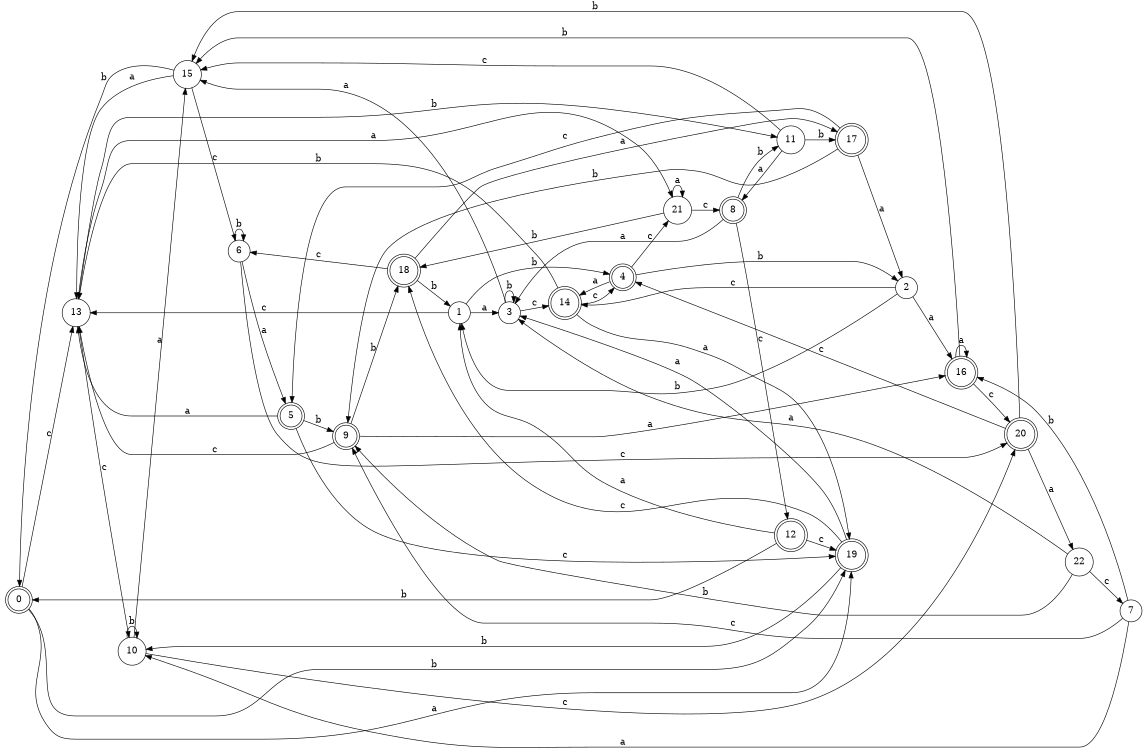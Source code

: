 digraph n19_6 {
__start0 [label="" shape="none"];

rankdir=LR;
size="8,5";

s0 [style="rounded,filled", color="black", fillcolor="white" shape="doublecircle", label="0"];
s1 [style="filled", color="black", fillcolor="white" shape="circle", label="1"];
s2 [style="filled", color="black", fillcolor="white" shape="circle", label="2"];
s3 [style="filled", color="black", fillcolor="white" shape="circle", label="3"];
s4 [style="rounded,filled", color="black", fillcolor="white" shape="doublecircle", label="4"];
s5 [style="rounded,filled", color="black", fillcolor="white" shape="doublecircle", label="5"];
s6 [style="filled", color="black", fillcolor="white" shape="circle", label="6"];
s7 [style="filled", color="black", fillcolor="white" shape="circle", label="7"];
s8 [style="rounded,filled", color="black", fillcolor="white" shape="doublecircle", label="8"];
s9 [style="rounded,filled", color="black", fillcolor="white" shape="doublecircle", label="9"];
s10 [style="filled", color="black", fillcolor="white" shape="circle", label="10"];
s11 [style="filled", color="black", fillcolor="white" shape="circle", label="11"];
s12 [style="rounded,filled", color="black", fillcolor="white" shape="doublecircle", label="12"];
s13 [style="filled", color="black", fillcolor="white" shape="circle", label="13"];
s14 [style="rounded,filled", color="black", fillcolor="white" shape="doublecircle", label="14"];
s15 [style="filled", color="black", fillcolor="white" shape="circle", label="15"];
s16 [style="rounded,filled", color="black", fillcolor="white" shape="doublecircle", label="16"];
s17 [style="rounded,filled", color="black", fillcolor="white" shape="doublecircle", label="17"];
s18 [style="rounded,filled", color="black", fillcolor="white" shape="doublecircle", label="18"];
s19 [style="rounded,filled", color="black", fillcolor="white" shape="doublecircle", label="19"];
s20 [style="rounded,filled", color="black", fillcolor="white" shape="doublecircle", label="20"];
s21 [style="filled", color="black", fillcolor="white" shape="circle", label="21"];
s22 [style="filled", color="black", fillcolor="white" shape="circle", label="22"];
s0 -> s19 [label="a"];
s0 -> s19 [label="b"];
s0 -> s13 [label="c"];
s1 -> s3 [label="a"];
s1 -> s4 [label="b"];
s1 -> s13 [label="c"];
s2 -> s16 [label="a"];
s2 -> s1 [label="b"];
s2 -> s14 [label="c"];
s3 -> s15 [label="a"];
s3 -> s3 [label="b"];
s3 -> s14 [label="c"];
s4 -> s14 [label="a"];
s4 -> s2 [label="b"];
s4 -> s21 [label="c"];
s5 -> s13 [label="a"];
s5 -> s9 [label="b"];
s5 -> s19 [label="c"];
s6 -> s5 [label="a"];
s6 -> s6 [label="b"];
s6 -> s20 [label="c"];
s7 -> s10 [label="a"];
s7 -> s16 [label="b"];
s7 -> s9 [label="c"];
s8 -> s3 [label="a"];
s8 -> s11 [label="b"];
s8 -> s12 [label="c"];
s9 -> s16 [label="a"];
s9 -> s18 [label="b"];
s9 -> s13 [label="c"];
s10 -> s15 [label="a"];
s10 -> s10 [label="b"];
s10 -> s20 [label="c"];
s11 -> s8 [label="a"];
s11 -> s17 [label="b"];
s11 -> s15 [label="c"];
s12 -> s1 [label="a"];
s12 -> s0 [label="b"];
s12 -> s19 [label="c"];
s13 -> s21 [label="a"];
s13 -> s11 [label="b"];
s13 -> s10 [label="c"];
s14 -> s19 [label="a"];
s14 -> s13 [label="b"];
s14 -> s4 [label="c"];
s15 -> s13 [label="a"];
s15 -> s0 [label="b"];
s15 -> s6 [label="c"];
s16 -> s16 [label="a"];
s16 -> s15 [label="b"];
s16 -> s20 [label="c"];
s17 -> s2 [label="a"];
s17 -> s9 [label="b"];
s17 -> s5 [label="c"];
s18 -> s17 [label="a"];
s18 -> s1 [label="b"];
s18 -> s6 [label="c"];
s19 -> s3 [label="a"];
s19 -> s10 [label="b"];
s19 -> s18 [label="c"];
s20 -> s22 [label="a"];
s20 -> s15 [label="b"];
s20 -> s4 [label="c"];
s21 -> s21 [label="a"];
s21 -> s18 [label="b"];
s21 -> s8 [label="c"];
s22 -> s3 [label="a"];
s22 -> s9 [label="b"];
s22 -> s7 [label="c"];

}
